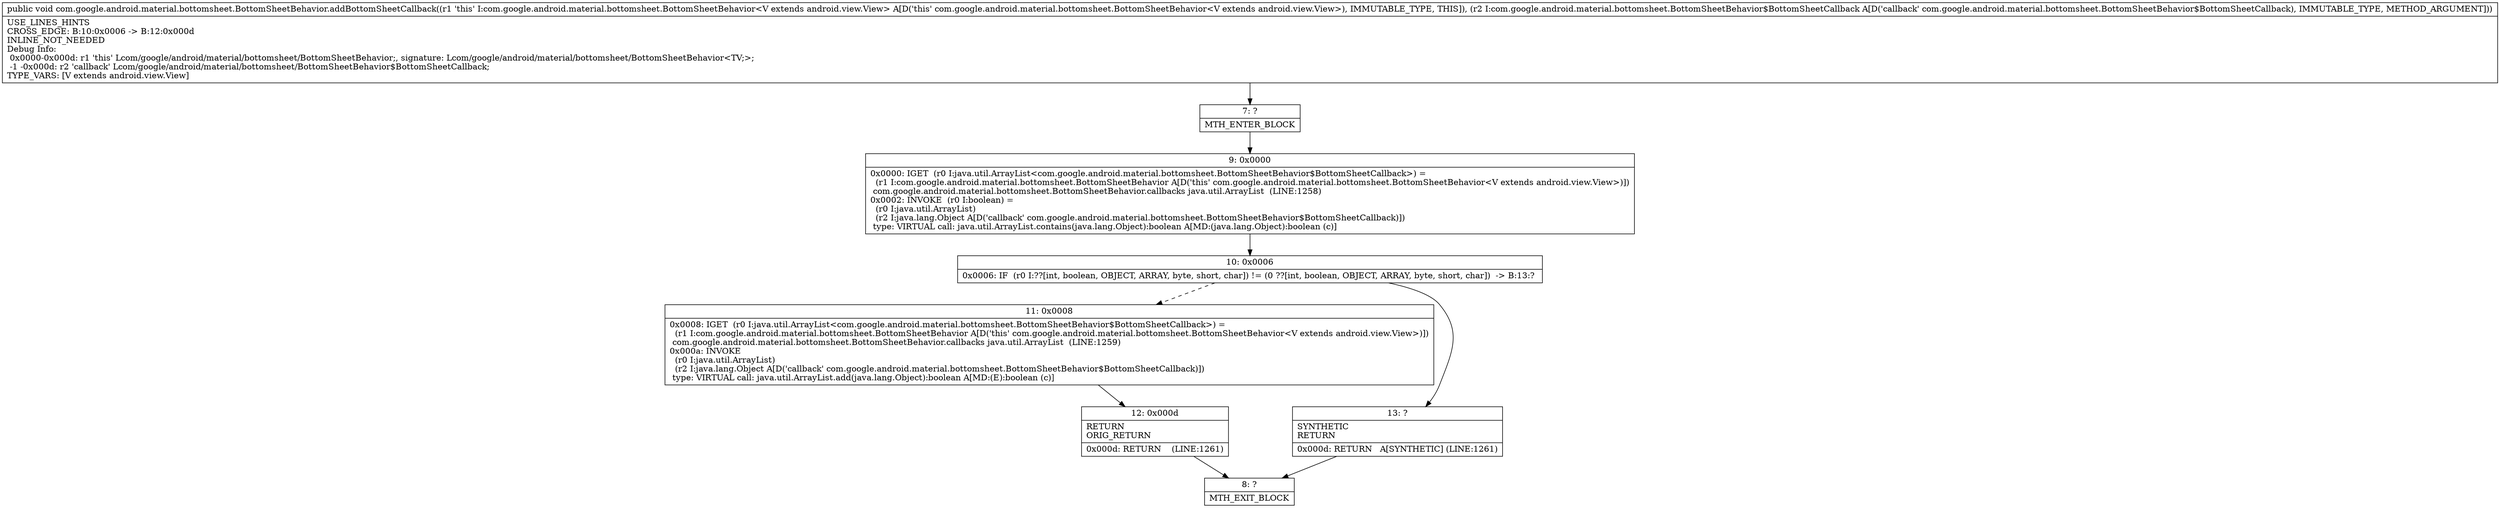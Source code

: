 digraph "CFG forcom.google.android.material.bottomsheet.BottomSheetBehavior.addBottomSheetCallback(Lcom\/google\/android\/material\/bottomsheet\/BottomSheetBehavior$BottomSheetCallback;)V" {
Node_7 [shape=record,label="{7\:\ ?|MTH_ENTER_BLOCK\l}"];
Node_9 [shape=record,label="{9\:\ 0x0000|0x0000: IGET  (r0 I:java.util.ArrayList\<com.google.android.material.bottomsheet.BottomSheetBehavior$BottomSheetCallback\>) = \l  (r1 I:com.google.android.material.bottomsheet.BottomSheetBehavior A[D('this' com.google.android.material.bottomsheet.BottomSheetBehavior\<V extends android.view.View\>)])\l com.google.android.material.bottomsheet.BottomSheetBehavior.callbacks java.util.ArrayList  (LINE:1258)\l0x0002: INVOKE  (r0 I:boolean) = \l  (r0 I:java.util.ArrayList)\l  (r2 I:java.lang.Object A[D('callback' com.google.android.material.bottomsheet.BottomSheetBehavior$BottomSheetCallback)])\l type: VIRTUAL call: java.util.ArrayList.contains(java.lang.Object):boolean A[MD:(java.lang.Object):boolean (c)]\l}"];
Node_10 [shape=record,label="{10\:\ 0x0006|0x0006: IF  (r0 I:??[int, boolean, OBJECT, ARRAY, byte, short, char]) != (0 ??[int, boolean, OBJECT, ARRAY, byte, short, char])  \-\> B:13:? \l}"];
Node_11 [shape=record,label="{11\:\ 0x0008|0x0008: IGET  (r0 I:java.util.ArrayList\<com.google.android.material.bottomsheet.BottomSheetBehavior$BottomSheetCallback\>) = \l  (r1 I:com.google.android.material.bottomsheet.BottomSheetBehavior A[D('this' com.google.android.material.bottomsheet.BottomSheetBehavior\<V extends android.view.View\>)])\l com.google.android.material.bottomsheet.BottomSheetBehavior.callbacks java.util.ArrayList  (LINE:1259)\l0x000a: INVOKE  \l  (r0 I:java.util.ArrayList)\l  (r2 I:java.lang.Object A[D('callback' com.google.android.material.bottomsheet.BottomSheetBehavior$BottomSheetCallback)])\l type: VIRTUAL call: java.util.ArrayList.add(java.lang.Object):boolean A[MD:(E):boolean (c)]\l}"];
Node_12 [shape=record,label="{12\:\ 0x000d|RETURN\lORIG_RETURN\l|0x000d: RETURN    (LINE:1261)\l}"];
Node_8 [shape=record,label="{8\:\ ?|MTH_EXIT_BLOCK\l}"];
Node_13 [shape=record,label="{13\:\ ?|SYNTHETIC\lRETURN\l|0x000d: RETURN   A[SYNTHETIC] (LINE:1261)\l}"];
MethodNode[shape=record,label="{public void com.google.android.material.bottomsheet.BottomSheetBehavior.addBottomSheetCallback((r1 'this' I:com.google.android.material.bottomsheet.BottomSheetBehavior\<V extends android.view.View\> A[D('this' com.google.android.material.bottomsheet.BottomSheetBehavior\<V extends android.view.View\>), IMMUTABLE_TYPE, THIS]), (r2 I:com.google.android.material.bottomsheet.BottomSheetBehavior$BottomSheetCallback A[D('callback' com.google.android.material.bottomsheet.BottomSheetBehavior$BottomSheetCallback), IMMUTABLE_TYPE, METHOD_ARGUMENT]))  | USE_LINES_HINTS\lCROSS_EDGE: B:10:0x0006 \-\> B:12:0x000d\lINLINE_NOT_NEEDED\lDebug Info:\l  0x0000\-0x000d: r1 'this' Lcom\/google\/android\/material\/bottomsheet\/BottomSheetBehavior;, signature: Lcom\/google\/android\/material\/bottomsheet\/BottomSheetBehavior\<TV;\>;\l  \-1 \-0x000d: r2 'callback' Lcom\/google\/android\/material\/bottomsheet\/BottomSheetBehavior$BottomSheetCallback;\lTYPE_VARS: [V extends android.view.View]\l}"];
MethodNode -> Node_7;Node_7 -> Node_9;
Node_9 -> Node_10;
Node_10 -> Node_11[style=dashed];
Node_10 -> Node_13;
Node_11 -> Node_12;
Node_12 -> Node_8;
Node_13 -> Node_8;
}


